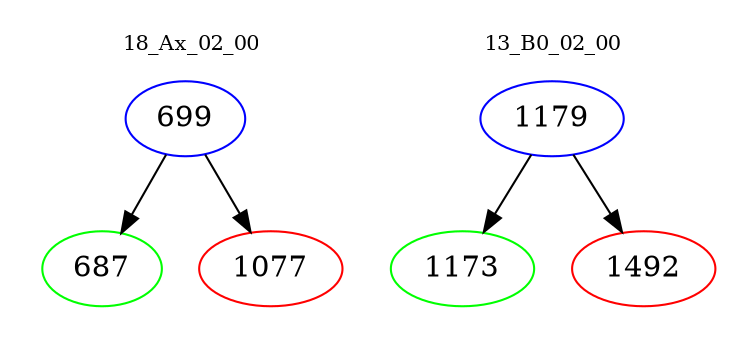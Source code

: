 digraph{
subgraph cluster_0 {
color = white
label = "18_Ax_02_00";
fontsize=10;
T0_699 [label="699", color="blue"]
T0_699 -> T0_687 [color="black"]
T0_687 [label="687", color="green"]
T0_699 -> T0_1077 [color="black"]
T0_1077 [label="1077", color="red"]
}
subgraph cluster_1 {
color = white
label = "13_B0_02_00";
fontsize=10;
T1_1179 [label="1179", color="blue"]
T1_1179 -> T1_1173 [color="black"]
T1_1173 [label="1173", color="green"]
T1_1179 -> T1_1492 [color="black"]
T1_1492 [label="1492", color="red"]
}
}

